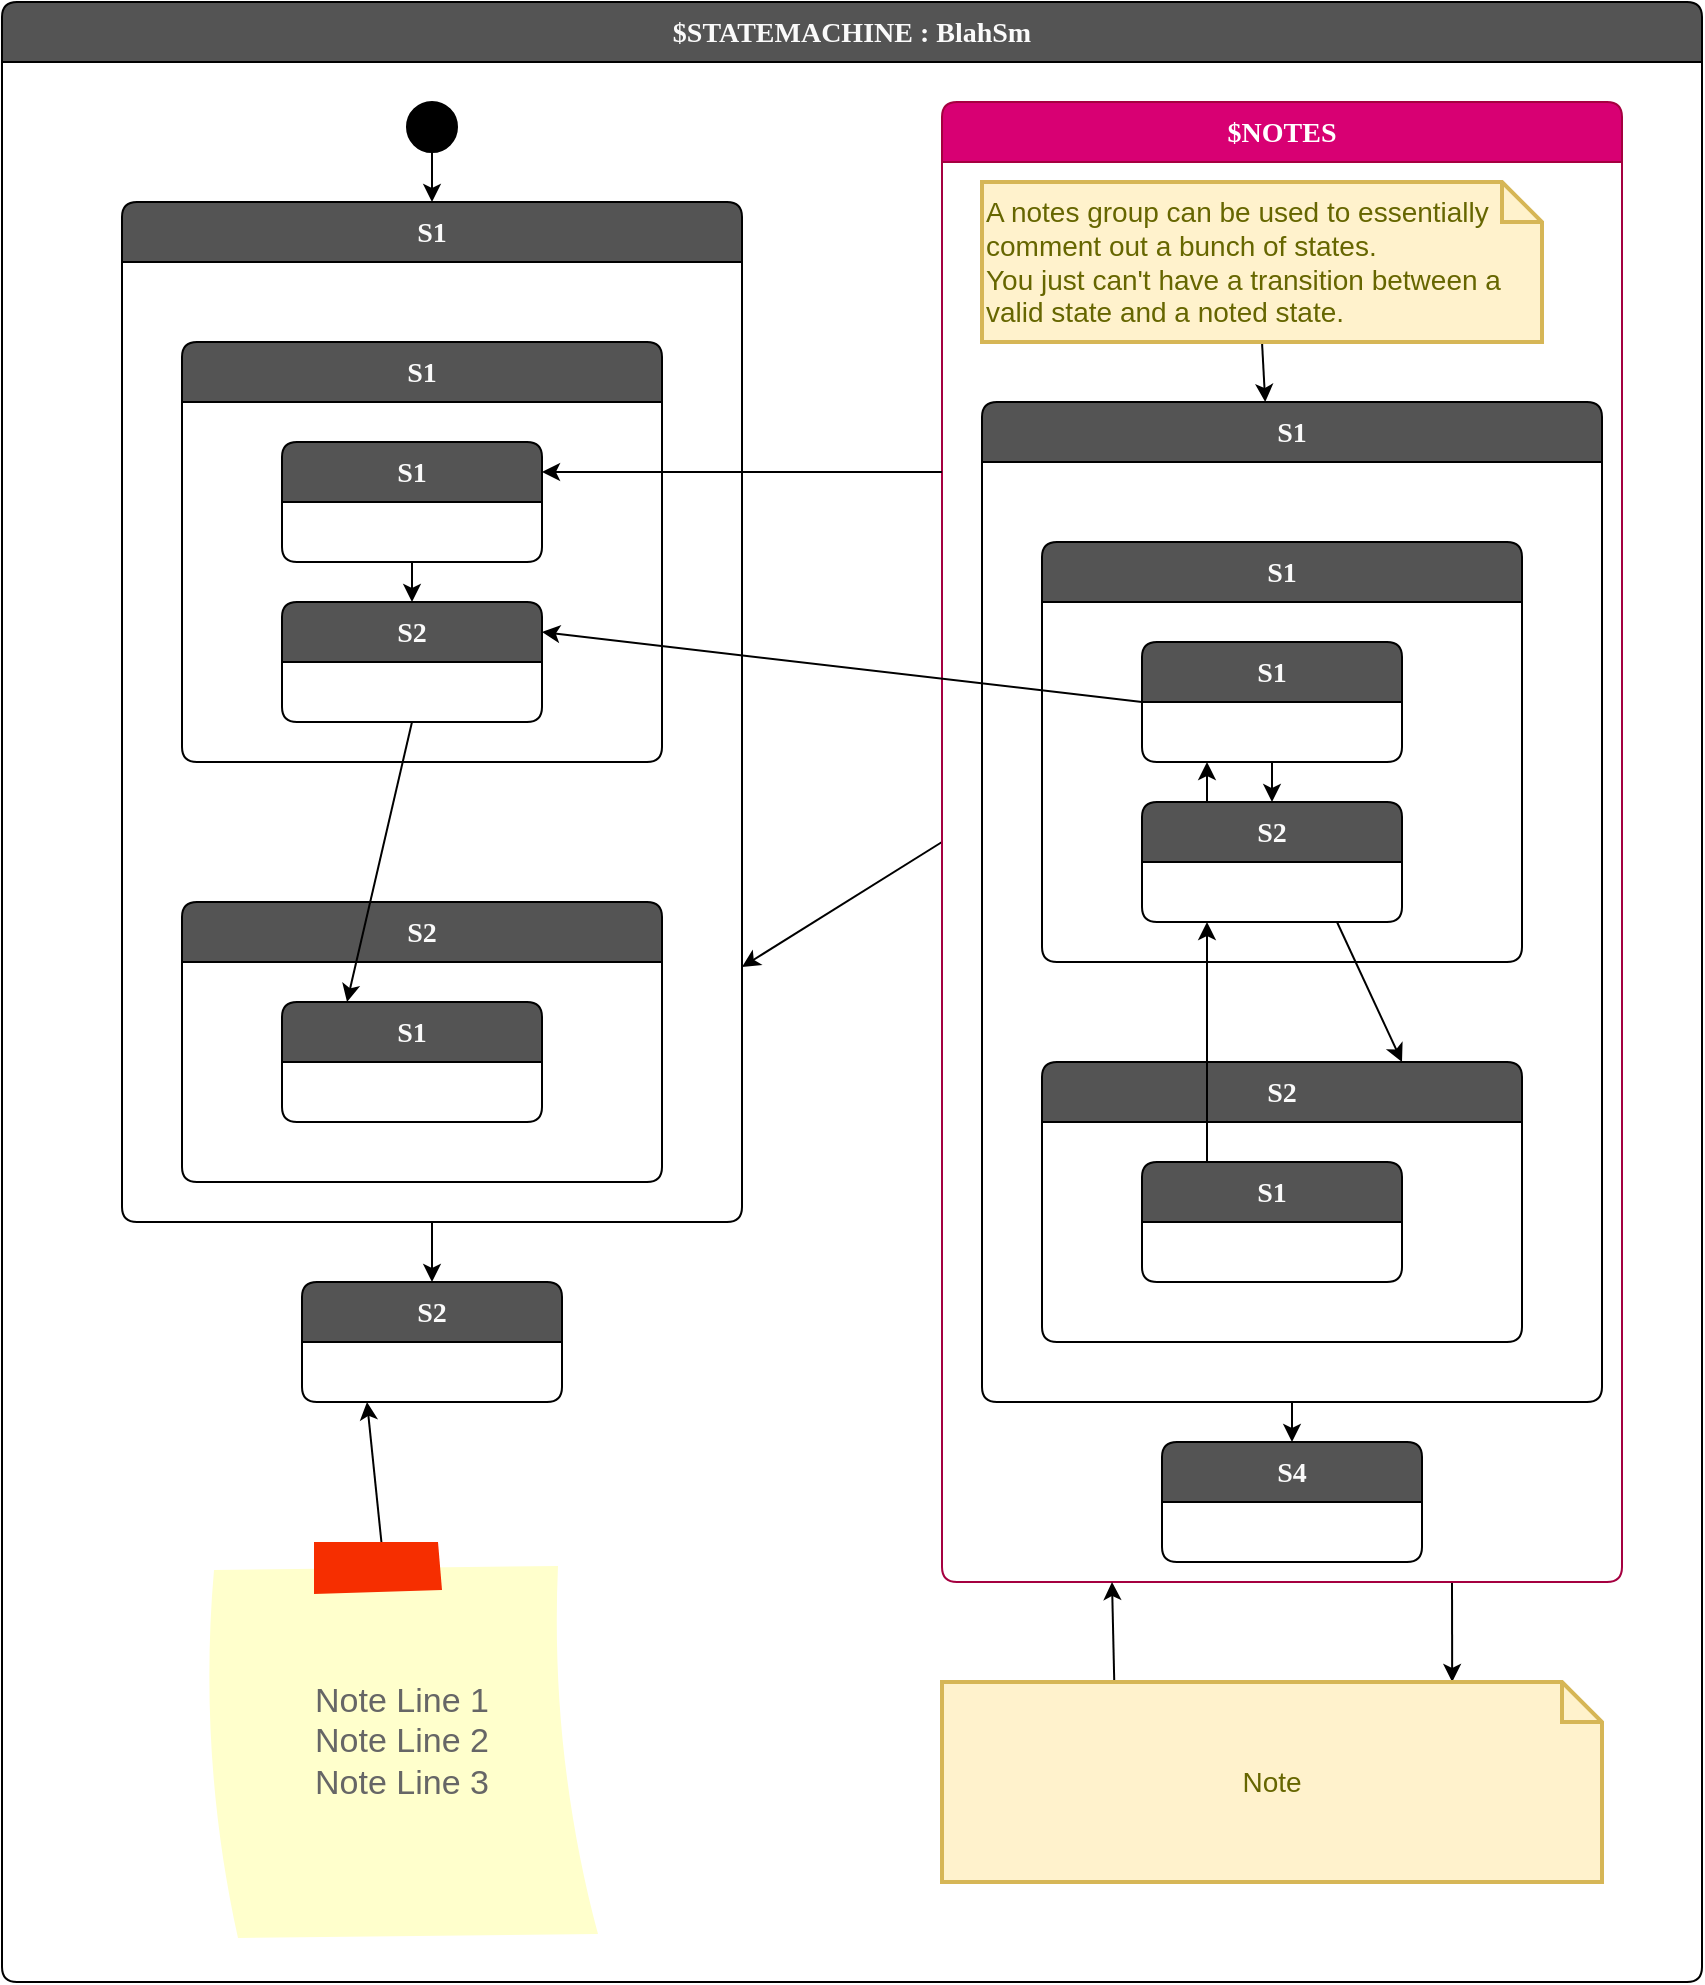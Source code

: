 <mxfile version="21.2.1" type="device">
  <diagram id="6Grug-SuqbOgEYihibOh" name="Page-1">
    <mxGraphModel dx="1434" dy="844" grid="1" gridSize="10" guides="1" tooltips="1" connect="1" arrows="1" fold="1" page="1" pageScale="1" pageWidth="850" pageHeight="1100" math="0" shadow="0">
      <root>
        <mxCell id="0" />
        <mxCell id="1" parent="0" />
        <mxCell id="2" value="$STATEMACHINE : BlahSm" style="shape=swimlane;rotatable=0;align=center;verticalAlign=top;fontFamily=Lucida Console;startSize=30;fontSize=14;fontStyle=1;fontColor=#FAFAFA;fillColor=#545454;swimlaneFillColor=default;rounded=1;arcSize=15;absoluteArcSize=1;" parent="1" vertex="1">
          <mxGeometry x="40" y="40" width="850" height="990" as="geometry" />
        </mxCell>
        <mxCell id="3" value=" " style="fontFamily=Lucida Console;align=left;verticalAlign=top;fillColor=none;gradientColor=none;strokeColor=none;rounded=0;spacingLeft=4;resizable=0;movable=0;deletable=0;rotatable=0;autosize=1;" parent="2" vertex="1" connectable="0">
          <mxGeometry y="30" width="30" height="20" as="geometry" />
        </mxCell>
        <mxCell id="MvQf45jAuNkFMBbmqoKl-77" style="rounded=0;orthogonalLoop=1;jettySize=auto;html=1;exitX=0;exitY=0.5;exitDx=0;exitDy=0;entryX=1;entryY=0.75;entryDx=0;entryDy=0;" edge="1" parent="2" source="70" target="5">
          <mxGeometry relative="1" as="geometry" />
        </mxCell>
        <mxCell id="MvQf45jAuNkFMBbmqoKl-86" style="edgeStyle=none;shape=connector;rounded=0;orthogonalLoop=1;jettySize=auto;html=1;exitX=0.75;exitY=1;exitDx=0;exitDy=0;entryX=0.773;entryY=0;entryDx=0;entryDy=0;entryPerimeter=0;labelBackgroundColor=default;strokeColor=default;fontFamily=Helvetica;fontSize=11;fontColor=default;endArrow=classic;" edge="1" parent="2" source="70" target="MvQf45jAuNkFMBbmqoKl-83">
          <mxGeometry relative="1" as="geometry" />
        </mxCell>
        <mxCell id="70" value="$NOTES" style="shape=swimlane;rotatable=0;align=center;verticalAlign=top;fontFamily=Lucida Console;startSize=30;fontSize=14;fontStyle=1;fontColor=#ffffff;fillColor=#d80073;swimlaneFillColor=default;rounded=1;arcSize=15;absoluteArcSize=1;strokeColor=#A50040;" parent="2" vertex="1">
          <mxGeometry x="470" y="50" width="340" height="740" as="geometry" />
        </mxCell>
        <mxCell id="71" value=" " style="fontFamily=Lucida Console;align=left;verticalAlign=top;fillColor=none;gradientColor=none;strokeColor=none;rounded=0;spacingLeft=4;resizable=0;movable=0;deletable=0;rotatable=0;autosize=1;" parent="70" vertex="1" connectable="0">
          <mxGeometry y="30" width="30" height="20" as="geometry" />
        </mxCell>
        <mxCell id="56" value="S1" style="shape=swimlane;rotatable=0;align=center;verticalAlign=top;fontFamily=Lucida Console;startSize=30;fontSize=14;fontStyle=1;fontColor=#FAFAFA;fillColor=#545454;swimlaneFillColor=default;rounded=1;arcSize=15;absoluteArcSize=1;" parent="70" vertex="1">
          <mxGeometry x="20" y="150" width="310" height="500" as="geometry" />
        </mxCell>
        <mxCell id="57" value="" style="fontFamily=Lucida Console;align=left;verticalAlign=top;fillColor=none;gradientColor=none;strokeColor=none;rounded=0;spacingLeft=4;resizable=0;movable=0;deletable=0;rotatable=0;autosize=1;" parent="56" vertex="1" connectable="0">
          <mxGeometry y="30" width="50" height="40" as="geometry" />
        </mxCell>
        <mxCell id="58" value="S1" style="shape=swimlane;rotatable=0;align=center;verticalAlign=top;fontFamily=Lucida Console;startSize=30;fontSize=14;fontStyle=1;fontColor=#FAFAFA;fillColor=#545454;swimlaneFillColor=default;rounded=1;arcSize=15;absoluteArcSize=1;" parent="56" vertex="1">
          <mxGeometry x="30" y="70" width="240" height="210" as="geometry" />
        </mxCell>
        <mxCell id="59" value="" style="fontFamily=Lucida Console;align=left;verticalAlign=top;fillColor=none;gradientColor=none;strokeColor=none;rounded=0;spacingLeft=4;resizable=0;movable=0;deletable=0;rotatable=0;autosize=1;" parent="58" vertex="1" connectable="0">
          <mxGeometry y="30" width="50" height="40" as="geometry" />
        </mxCell>
        <mxCell id="72" style="edgeStyle=none;html=1;exitX=0.5;exitY=1;exitDx=0;exitDy=0;entryX=0.5;entryY=0;entryDx=0;entryDy=0;" parent="58" source="60" target="62" edge="1">
          <mxGeometry relative="1" as="geometry" />
        </mxCell>
        <mxCell id="60" value="S1" style="shape=swimlane;rotatable=0;align=center;verticalAlign=top;fontFamily=Lucida Console;startSize=30;fontSize=14;fontStyle=1;fontColor=#FAFAFA;fillColor=#545454;swimlaneFillColor=default;rounded=1;arcSize=15;absoluteArcSize=1;" parent="58" vertex="1">
          <mxGeometry x="50" y="50" width="130" height="60" as="geometry" />
        </mxCell>
        <mxCell id="61" value="" style="fontFamily=Lucida Console;align=left;verticalAlign=top;fillColor=none;gradientColor=none;strokeColor=none;rounded=0;spacingLeft=4;resizable=0;movable=0;deletable=0;rotatable=0;autosize=1;" parent="60" vertex="1" connectable="0">
          <mxGeometry y="30" width="50" height="40" as="geometry" />
        </mxCell>
        <mxCell id="73" style="edgeStyle=none;html=1;exitX=0.25;exitY=0;exitDx=0;exitDy=0;entryX=0.25;entryY=1;entryDx=0;entryDy=0;" parent="58" source="62" target="60" edge="1">
          <mxGeometry relative="1" as="geometry" />
        </mxCell>
        <mxCell id="62" value="S2" style="shape=swimlane;rotatable=0;align=center;verticalAlign=top;fontFamily=Lucida Console;startSize=30;fontSize=14;fontStyle=1;fontColor=#FAFAFA;fillColor=#545454;swimlaneFillColor=default;rounded=1;arcSize=15;absoluteArcSize=1;" parent="58" vertex="1">
          <mxGeometry x="50" y="130" width="130" height="60" as="geometry" />
        </mxCell>
        <mxCell id="63" value="" style="fontFamily=Lucida Console;align=left;verticalAlign=top;fillColor=none;gradientColor=none;strokeColor=none;rounded=0;spacingLeft=4;resizable=0;movable=0;deletable=0;rotatable=0;autosize=1;" parent="62" vertex="1" connectable="0">
          <mxGeometry y="30" width="50" height="40" as="geometry" />
        </mxCell>
        <mxCell id="64" value="S2" style="shape=swimlane;rotatable=0;align=center;verticalAlign=top;fontFamily=Lucida Console;startSize=30;fontSize=14;fontStyle=1;fontColor=#FAFAFA;fillColor=#545454;swimlaneFillColor=default;rounded=1;arcSize=15;absoluteArcSize=1;" parent="56" vertex="1">
          <mxGeometry x="30" y="330" width="240" height="140" as="geometry" />
        </mxCell>
        <mxCell id="65" value="" style="fontFamily=Lucida Console;align=left;verticalAlign=top;fillColor=none;gradientColor=none;strokeColor=none;rounded=0;spacingLeft=4;resizable=0;movable=0;deletable=0;rotatable=0;autosize=1;" parent="64" vertex="1" connectable="0">
          <mxGeometry y="30" width="50" height="40" as="geometry" />
        </mxCell>
        <mxCell id="66" value="S1" style="shape=swimlane;rotatable=0;align=center;verticalAlign=top;fontFamily=Lucida Console;startSize=30;fontSize=14;fontStyle=1;fontColor=#FAFAFA;fillColor=#545454;swimlaneFillColor=default;rounded=1;arcSize=15;absoluteArcSize=1;" parent="64" vertex="1">
          <mxGeometry x="50" y="50" width="130" height="60" as="geometry" />
        </mxCell>
        <mxCell id="67" value="" style="fontFamily=Lucida Console;align=left;verticalAlign=top;fillColor=none;gradientColor=none;strokeColor=none;rounded=0;spacingLeft=4;resizable=0;movable=0;deletable=0;rotatable=0;autosize=1;" parent="66" vertex="1" connectable="0">
          <mxGeometry y="30" width="50" height="40" as="geometry" />
        </mxCell>
        <mxCell id="74" style="edgeStyle=none;html=1;exitX=0.75;exitY=1;exitDx=0;exitDy=0;entryX=0.75;entryY=0;entryDx=0;entryDy=0;" parent="56" source="62" target="64" edge="1">
          <mxGeometry relative="1" as="geometry" />
        </mxCell>
        <mxCell id="75" style="edgeStyle=none;html=1;exitX=0.25;exitY=0;exitDx=0;exitDy=0;entryX=0.25;entryY=1;entryDx=0;entryDy=0;" parent="56" source="66" target="62" edge="1">
          <mxGeometry relative="1" as="geometry" />
        </mxCell>
        <mxCell id="68" value="S4" style="shape=swimlane;rotatable=0;align=center;verticalAlign=top;fontFamily=Lucida Console;startSize=30;fontSize=14;fontStyle=1;fontColor=#FAFAFA;fillColor=#545454;swimlaneFillColor=default;rounded=1;arcSize=15;absoluteArcSize=1;" parent="70" vertex="1">
          <mxGeometry x="110" y="670" width="130" height="60" as="geometry" />
        </mxCell>
        <mxCell id="69" value="" style="fontFamily=Lucida Console;align=left;verticalAlign=top;fillColor=none;gradientColor=none;strokeColor=none;rounded=0;spacingLeft=4;resizable=0;movable=0;deletable=0;rotatable=0;autosize=1;" parent="68" vertex="1" connectable="0">
          <mxGeometry y="30" width="50" height="40" as="geometry" />
        </mxCell>
        <mxCell id="55" style="edgeStyle=none;html=1;exitX=0.5;exitY=1;exitDx=0;exitDy=0;entryX=0.5;entryY=0;entryDx=0;entryDy=0;" parent="70" source="56" target="68" edge="1">
          <mxGeometry relative="1" as="geometry" />
        </mxCell>
        <mxCell id="MvQf45jAuNkFMBbmqoKl-79" style="rounded=0;orthogonalLoop=1;jettySize=auto;html=1;exitX=0.5;exitY=1;exitDx=0;exitDy=0;exitPerimeter=0;" edge="1" parent="70" source="76" target="56">
          <mxGeometry relative="1" as="geometry" />
        </mxCell>
        <mxCell id="76" value="&lt;div style=&quot;&quot;&gt;A notes group can be used to essentially&lt;/div&gt;&lt;div&gt;comment out a bunch of states.&lt;/div&gt;&lt;div&gt;You just can&#39;t have a transition between a valid state&amp;nbsp;&lt;span style=&quot;background-color: initial;&quot;&gt;and a noted state.&lt;/span&gt;&lt;/div&gt;" style="shape=note;strokeWidth=2;fontSize=14;size=20;whiteSpace=wrap;html=1;fillColor=#fff2cc;strokeColor=#d6b656;fontColor=#666600;align=left;" parent="70" vertex="1">
          <mxGeometry x="20" y="40" width="280" height="80" as="geometry" />
        </mxCell>
        <mxCell id="54" style="edgeStyle=none;html=1;exitX=0.5;exitY=1;exitDx=0;exitDy=0;entryX=0.5;entryY=0;entryDx=0;entryDy=0;" parent="2" source="5" target="52" edge="1">
          <mxGeometry relative="1" as="geometry" />
        </mxCell>
        <mxCell id="5" value="S1" style="shape=swimlane;rotatable=0;align=center;verticalAlign=top;fontFamily=Lucida Console;startSize=30;fontSize=14;fontStyle=1;fontColor=#FAFAFA;fillColor=#545454;swimlaneFillColor=default;rounded=1;arcSize=15;absoluteArcSize=1;" parent="2" vertex="1">
          <mxGeometry x="60" y="100" width="310" height="510" as="geometry" />
        </mxCell>
        <mxCell id="6" value="" style="fontFamily=Lucida Console;align=left;verticalAlign=top;fillColor=none;gradientColor=none;strokeColor=none;rounded=0;spacingLeft=4;resizable=0;movable=0;deletable=0;rotatable=0;autosize=1;" parent="5" vertex="1" connectable="0">
          <mxGeometry y="30" width="50" height="40" as="geometry" />
        </mxCell>
        <mxCell id="29" value="S1" style="shape=swimlane;rotatable=0;align=center;verticalAlign=top;fontFamily=Lucida Console;startSize=30;fontSize=14;fontStyle=1;fontColor=#FAFAFA;fillColor=#545454;swimlaneFillColor=default;rounded=1;arcSize=15;absoluteArcSize=1;" parent="5" vertex="1">
          <mxGeometry x="30" y="70" width="240" height="210" as="geometry" />
        </mxCell>
        <mxCell id="30" value="" style="fontFamily=Lucida Console;align=left;verticalAlign=top;fillColor=none;gradientColor=none;strokeColor=none;rounded=0;spacingLeft=4;resizable=0;movable=0;deletable=0;rotatable=0;autosize=1;" parent="29" vertex="1" connectable="0">
          <mxGeometry y="30" width="50" height="40" as="geometry" />
        </mxCell>
        <mxCell id="uDgyi1nTxhaYaHCMZFXQ-77" style="edgeStyle=orthogonalEdgeStyle;rounded=0;orthogonalLoop=1;jettySize=auto;html=1;exitX=0.5;exitY=1;exitDx=0;exitDy=0;entryX=0.5;entryY=0;entryDx=0;entryDy=0;" parent="29" source="33" target="35" edge="1">
          <mxGeometry relative="1" as="geometry" />
        </mxCell>
        <mxCell id="33" value="S1" style="shape=swimlane;rotatable=0;align=center;verticalAlign=top;fontFamily=Lucida Console;startSize=30;fontSize=14;fontStyle=1;fontColor=#FAFAFA;fillColor=#545454;swimlaneFillColor=default;rounded=1;arcSize=15;absoluteArcSize=1;" parent="29" vertex="1">
          <mxGeometry x="50" y="50" width="130" height="60" as="geometry" />
        </mxCell>
        <mxCell id="34" value="" style="fontFamily=Lucida Console;align=left;verticalAlign=top;fillColor=none;gradientColor=none;strokeColor=none;rounded=0;spacingLeft=4;resizable=0;movable=0;deletable=0;rotatable=0;autosize=1;" parent="33" vertex="1" connectable="0">
          <mxGeometry y="30" width="50" height="40" as="geometry" />
        </mxCell>
        <mxCell id="35" value="S2" style="shape=swimlane;rotatable=0;align=center;verticalAlign=top;fontFamily=Lucida Console;startSize=30;fontSize=14;fontStyle=1;fontColor=#FAFAFA;fillColor=#545454;swimlaneFillColor=default;rounded=1;arcSize=15;absoluteArcSize=1;" parent="29" vertex="1">
          <mxGeometry x="50" y="130" width="130" height="60" as="geometry" />
        </mxCell>
        <mxCell id="36" value="" style="fontFamily=Lucida Console;align=left;verticalAlign=top;fillColor=none;gradientColor=none;strokeColor=none;rounded=0;spacingLeft=4;resizable=0;movable=0;deletable=0;rotatable=0;autosize=1;" parent="35" vertex="1" connectable="0">
          <mxGeometry y="30" width="50" height="40" as="geometry" />
        </mxCell>
        <mxCell id="31" value="S2" style="shape=swimlane;rotatable=0;align=center;verticalAlign=top;fontFamily=Lucida Console;startSize=30;fontSize=14;fontStyle=1;fontColor=#FAFAFA;fillColor=#545454;swimlaneFillColor=default;rounded=1;arcSize=15;absoluteArcSize=1;" parent="5" vertex="1">
          <mxGeometry x="30" y="350" width="240" height="140" as="geometry" />
        </mxCell>
        <mxCell id="32" value="" style="fontFamily=Lucida Console;align=left;verticalAlign=top;fillColor=none;gradientColor=none;strokeColor=none;rounded=0;spacingLeft=4;resizable=0;movable=0;deletable=0;rotatable=0;autosize=1;" parent="31" vertex="1" connectable="0">
          <mxGeometry y="30" width="50" height="40" as="geometry" />
        </mxCell>
        <mxCell id="37" value="S1" style="shape=swimlane;rotatable=0;align=center;verticalAlign=top;fontFamily=Lucida Console;startSize=30;fontSize=14;fontStyle=1;fontColor=#FAFAFA;fillColor=#545454;swimlaneFillColor=default;rounded=1;arcSize=15;absoluteArcSize=1;" parent="31" vertex="1">
          <mxGeometry x="50" y="50" width="130" height="60" as="geometry" />
        </mxCell>
        <mxCell id="38" value="" style="fontFamily=Lucida Console;align=left;verticalAlign=top;fillColor=none;gradientColor=none;strokeColor=none;rounded=0;spacingLeft=4;resizable=0;movable=0;deletable=0;rotatable=0;autosize=1;" parent="37" vertex="1" connectable="0">
          <mxGeometry y="30" width="50" height="40" as="geometry" />
        </mxCell>
        <mxCell id="uDgyi1nTxhaYaHCMZFXQ-76" style="rounded=0;orthogonalLoop=1;jettySize=auto;html=1;exitX=0.5;exitY=1;exitDx=0;exitDy=0;entryX=0.25;entryY=0;entryDx=0;entryDy=0;" parent="5" source="35" target="37" edge="1">
          <mxGeometry relative="1" as="geometry" />
        </mxCell>
        <mxCell id="9" parent="2" source="4" target="5" edge="1">
          <mxGeometry relative="1" as="geometry" />
        </mxCell>
        <mxCell id="4" value="$initial_state" style="shape=ellipse;aspect=fixed;fillColor=#000000;resizable=1;rotatable=1;noLabel=1;editable=1;movable=1;deletable=1;locked=0;connectable=1;" parent="2" vertex="1">
          <mxGeometry x="202.5" y="50" width="25" height="25" as="geometry" />
        </mxCell>
        <mxCell id="52" value="S2" style="shape=swimlane;rotatable=0;align=center;verticalAlign=top;fontFamily=Lucida Console;startSize=30;fontSize=14;fontStyle=1;fontColor=#FAFAFA;fillColor=#545454;swimlaneFillColor=default;rounded=1;arcSize=15;absoluteArcSize=1;" parent="2" vertex="1">
          <mxGeometry x="150" y="640" width="130" height="60" as="geometry" />
        </mxCell>
        <mxCell id="53" value="" style="fontFamily=Lucida Console;align=left;verticalAlign=top;fillColor=none;gradientColor=none;strokeColor=none;rounded=0;spacingLeft=4;resizable=0;movable=0;deletable=0;rotatable=0;autosize=1;" parent="52" vertex="1" connectable="0">
          <mxGeometry y="30" width="50" height="40" as="geometry" />
        </mxCell>
        <mxCell id="MvQf45jAuNkFMBbmqoKl-76" style="edgeStyle=orthogonalEdgeStyle;rounded=0;orthogonalLoop=1;jettySize=auto;html=1;exitX=0;exitY=0.25;exitDx=0;exitDy=0;entryX=1;entryY=0.25;entryDx=0;entryDy=0;" edge="1" parent="2" source="70" target="33">
          <mxGeometry relative="1" as="geometry" />
        </mxCell>
        <mxCell id="MvQf45jAuNkFMBbmqoKl-78" style="rounded=0;orthogonalLoop=1;jettySize=auto;html=1;exitX=0;exitY=0.5;exitDx=0;exitDy=0;entryX=1;entryY=0.25;entryDx=0;entryDy=0;" edge="1" parent="2" source="60" target="35">
          <mxGeometry relative="1" as="geometry" />
        </mxCell>
        <mxCell id="MvQf45jAuNkFMBbmqoKl-81" style="edgeStyle=none;shape=connector;rounded=0;orthogonalLoop=1;jettySize=auto;html=1;entryX=0.25;entryY=1;entryDx=0;entryDy=0;labelBackgroundColor=default;strokeColor=default;fontFamily=Helvetica;fontSize=11;fontColor=default;endArrow=classic;" edge="1" parent="2" source="MvQf45jAuNkFMBbmqoKl-80" target="52">
          <mxGeometry relative="1" as="geometry" />
        </mxCell>
        <mxCell id="MvQf45jAuNkFMBbmqoKl-80" value="Note Line 1&#xa;Note Line 2&#xa;Note Line 3" style="strokeWidth=1;shadow=0;dashed=0;align=center;html=1;shape=mxgraph.mockup.text.stickyNote2;fontColor=#666666;mainText=;fontSize=17;whiteSpace=wrap;fillColor=#ffffcc;strokeColor=#F62E00;fontFamily=Helvetica;" vertex="1" parent="2">
          <mxGeometry x="100" y="770" width="200" height="200" as="geometry" />
        </mxCell>
        <mxCell id="MvQf45jAuNkFMBbmqoKl-84" style="edgeStyle=none;shape=connector;rounded=0;orthogonalLoop=1;jettySize=auto;html=1;exitX=0.261;exitY=0;exitDx=0;exitDy=0;exitPerimeter=0;entryX=0.25;entryY=1;entryDx=0;entryDy=0;labelBackgroundColor=default;strokeColor=default;fontFamily=Helvetica;fontSize=11;fontColor=default;endArrow=classic;" edge="1" parent="2" source="MvQf45jAuNkFMBbmqoKl-83" target="70">
          <mxGeometry relative="1" as="geometry" />
        </mxCell>
        <mxCell id="MvQf45jAuNkFMBbmqoKl-83" value="Note" style="shape=note;strokeWidth=2;fontSize=14;size=20;whiteSpace=wrap;html=1;fillColor=#fff2cc;strokeColor=#d6b656;fontColor=#666600;fontFamily=Helvetica;" vertex="1" parent="2">
          <mxGeometry x="470" y="840" width="330" height="100" as="geometry" />
        </mxCell>
      </root>
    </mxGraphModel>
  </diagram>
</mxfile>
